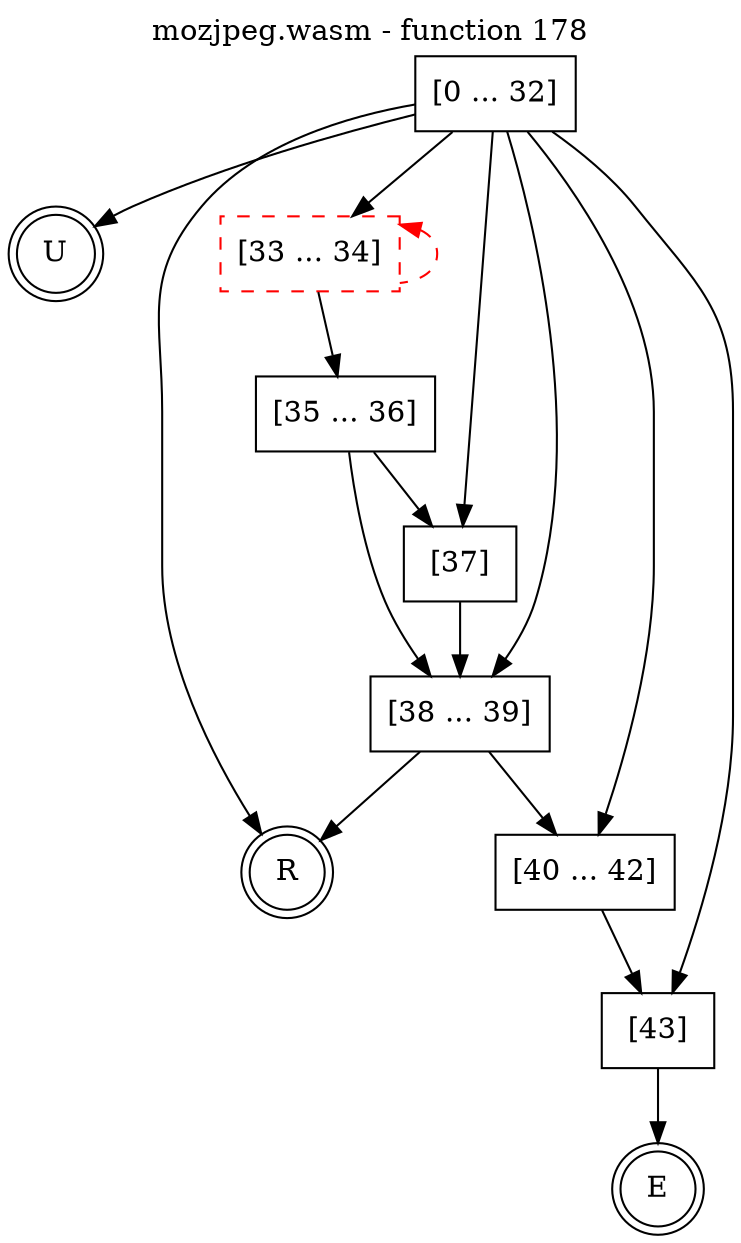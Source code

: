 digraph finite_state_machine {
    label = "mozjpeg.wasm - function 178"
    labelloc =  t
    labelfontsize = 16
    labelfontcolor = black
    labelfontname = "Helvetica"
    node [shape = doublecircle]; E U R ;
    node [shape = box];
    node [shape=box, color=black, style=solid] 0[label="[0 ... 32]"]
    node [shape=box, color=red, style=dashed] 33[label="[33 ... 34]"]
    node [shape=box, color=black, style=solid] 35[label="[35 ... 36]"]
    node [shape=box, color=black, style=solid] 37[label="[37]"]
    node [shape=box, color=black, style=solid] 38[label="[38 ... 39]"]
    node [shape=box, color=black, style=solid] 40[label="[40 ... 42]"]
    node [shape=box, color=black, style=solid] 43[label="[43]"]
    node [shape=box, color=black, style=solid] R[label="R"]
    node [shape=box, color=black, style=solid] U[label="U"]
    0 -> 33;
    0 -> 37;
    0 -> 38;
    0 -> 40;
    0 -> 43;
    0 -> R;
    0 -> U;
    33 -> 35;
    33 -> 33[style="dashed" color="red" dir=back];
    35 -> 37;
    35 -> 38;
    37 -> 38;
    38 -> 40;
    38 -> R;
    40 -> 43;
    43 -> E;
}
